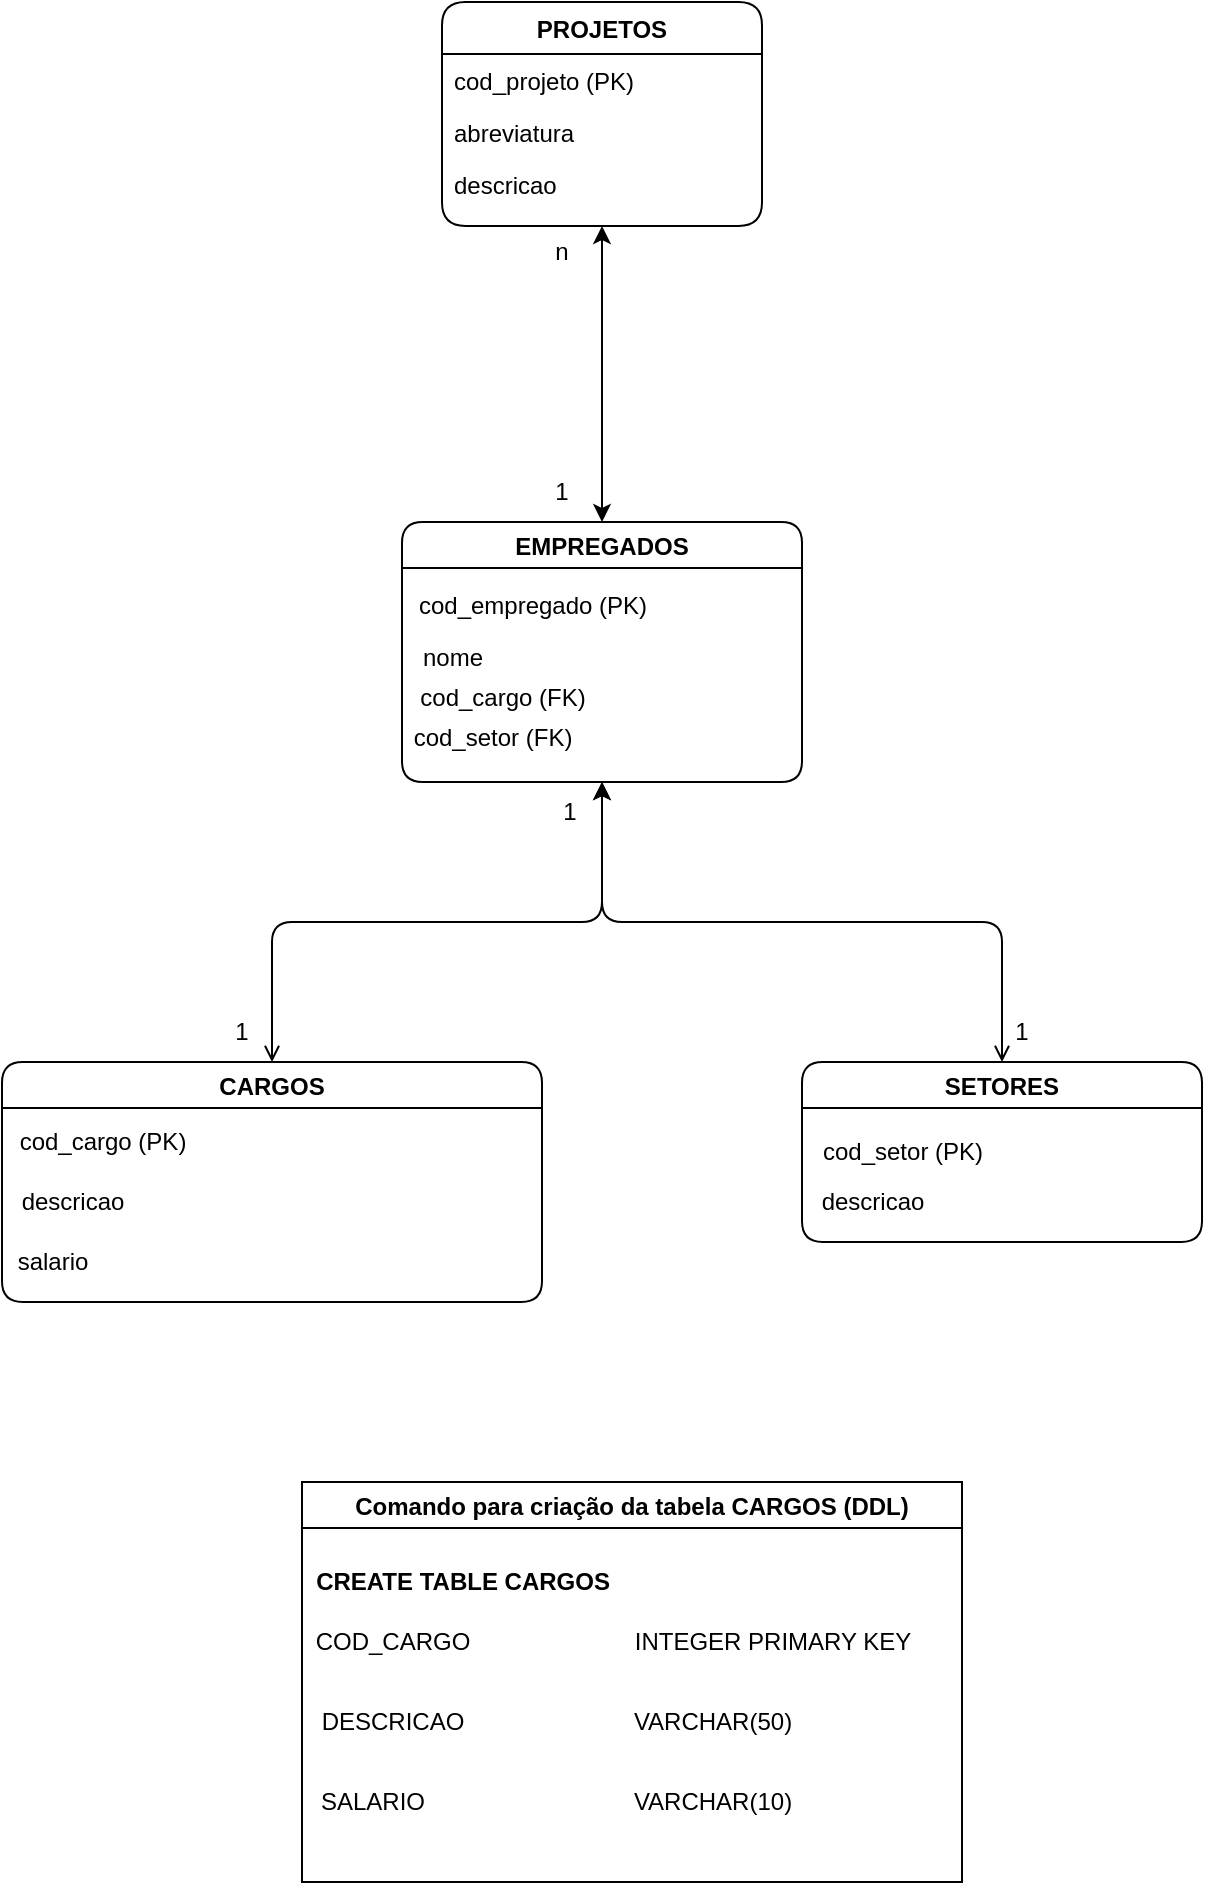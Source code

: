 <mxfile version="16.6.5" type="github">
  <diagram id="C5RBs43oDa-KdzZeNtuy" name="Page-1">
    <mxGraphModel dx="1422" dy="697" grid="1" gridSize="10" guides="1" tooltips="1" connect="1" arrows="1" fold="1" page="1" pageScale="1" pageWidth="827" pageHeight="1169" math="0" shadow="0">
      <root>
        <mxCell id="WIyWlLk6GJQsqaUBKTNV-0" />
        <mxCell id="WIyWlLk6GJQsqaUBKTNV-1" parent="WIyWlLk6GJQsqaUBKTNV-0" />
        <mxCell id="zkfFHV4jXpPFQw0GAbJ--0" value="PROJETOS" style="swimlane;fontStyle=1;align=center;verticalAlign=top;childLayout=stackLayout;horizontal=1;startSize=26;horizontalStack=0;resizeParent=1;resizeLast=0;collapsible=1;marginBottom=0;rounded=1;shadow=0;strokeWidth=1;" parent="WIyWlLk6GJQsqaUBKTNV-1" vertex="1">
          <mxGeometry x="360" y="30" width="160" height="112" as="geometry">
            <mxRectangle x="230" y="140" width="160" height="26" as="alternateBounds" />
          </mxGeometry>
        </mxCell>
        <mxCell id="zkfFHV4jXpPFQw0GAbJ--1" value="cod_projeto (PK)   " style="text;align=left;verticalAlign=top;spacingLeft=4;spacingRight=4;overflow=hidden;rotatable=0;points=[[0,0.5],[1,0.5]];portConstraint=eastwest;rounded=1;" parent="zkfFHV4jXpPFQw0GAbJ--0" vertex="1">
          <mxGeometry y="26" width="160" height="26" as="geometry" />
        </mxCell>
        <mxCell id="zkfFHV4jXpPFQw0GAbJ--2" value="abreviatura" style="text;align=left;verticalAlign=top;spacingLeft=4;spacingRight=4;overflow=hidden;rotatable=0;points=[[0,0.5],[1,0.5]];portConstraint=eastwest;rounded=1;shadow=0;html=0;" parent="zkfFHV4jXpPFQw0GAbJ--0" vertex="1">
          <mxGeometry y="52" width="160" height="26" as="geometry" />
        </mxCell>
        <mxCell id="zkfFHV4jXpPFQw0GAbJ--3" value="descricao" style="text;align=left;verticalAlign=top;spacingLeft=4;spacingRight=4;overflow=hidden;rotatable=0;points=[[0,0.5],[1,0.5]];portConstraint=eastwest;rounded=1;shadow=0;html=0;" parent="zkfFHV4jXpPFQw0GAbJ--0" vertex="1">
          <mxGeometry y="78" width="160" height="26" as="geometry" />
        </mxCell>
        <mxCell id="OhjyUA9g4-uEAYjSsHL0-1" value="EMPREGADOS" style="swimlane;rounded=1;" vertex="1" parent="WIyWlLk6GJQsqaUBKTNV-1">
          <mxGeometry x="340" y="290" width="200" height="130" as="geometry">
            <mxRectangle x="520" y="141" width="120" height="23" as="alternateBounds" />
          </mxGeometry>
        </mxCell>
        <mxCell id="OhjyUA9g4-uEAYjSsHL0-2" value="cod_empregado (PK)" style="text;html=1;align=center;verticalAlign=middle;resizable=0;points=[];autosize=1;strokeColor=none;fillColor=none;rounded=1;" vertex="1" parent="OhjyUA9g4-uEAYjSsHL0-1">
          <mxGeometry y="32" width="130" height="20" as="geometry" />
        </mxCell>
        <mxCell id="OhjyUA9g4-uEAYjSsHL0-3" value="nome" style="text;html=1;align=center;verticalAlign=middle;resizable=0;points=[];autosize=1;strokeColor=none;fillColor=none;rounded=1;" vertex="1" parent="OhjyUA9g4-uEAYjSsHL0-1">
          <mxGeometry y="58" width="50" height="20" as="geometry" />
        </mxCell>
        <mxCell id="OhjyUA9g4-uEAYjSsHL0-23" value="cod_cargo (FK)" style="text;html=1;align=center;verticalAlign=middle;resizable=0;points=[];autosize=1;strokeColor=none;fillColor=none;rounded=1;" vertex="1" parent="OhjyUA9g4-uEAYjSsHL0-1">
          <mxGeometry y="78" width="100" height="20" as="geometry" />
        </mxCell>
        <mxCell id="OhjyUA9g4-uEAYjSsHL0-26" value="cod_setor (FK)" style="text;html=1;align=center;verticalAlign=middle;resizable=0;points=[];autosize=1;strokeColor=none;fillColor=none;rounded=1;" vertex="1" parent="OhjyUA9g4-uEAYjSsHL0-1">
          <mxGeometry y="98" width="90" height="20" as="geometry" />
        </mxCell>
        <mxCell id="OhjyUA9g4-uEAYjSsHL0-6" value="n" style="text;html=1;strokeColor=none;fillColor=none;align=center;verticalAlign=middle;whiteSpace=wrap;rounded=1;" vertex="1" parent="WIyWlLk6GJQsqaUBKTNV-1">
          <mxGeometry x="400" y="150" width="40" height="10" as="geometry" />
        </mxCell>
        <mxCell id="OhjyUA9g4-uEAYjSsHL0-7" value="1" style="text;html=1;strokeColor=none;fillColor=none;align=center;verticalAlign=middle;whiteSpace=wrap;rounded=1;" vertex="1" parent="WIyWlLk6GJQsqaUBKTNV-1">
          <mxGeometry x="410" y="270" width="20" height="10" as="geometry" />
        </mxCell>
        <mxCell id="OhjyUA9g4-uEAYjSsHL0-21" style="edgeStyle=orthogonalEdgeStyle;rounded=1;orthogonalLoop=1;jettySize=auto;html=1;exitX=0.5;exitY=0;exitDx=0;exitDy=0;entryX=0.5;entryY=1;entryDx=0;entryDy=0;startArrow=open;startFill=0;" edge="1" parent="WIyWlLk6GJQsqaUBKTNV-1" source="OhjyUA9g4-uEAYjSsHL0-8" target="OhjyUA9g4-uEAYjSsHL0-1">
          <mxGeometry relative="1" as="geometry" />
        </mxCell>
        <mxCell id="OhjyUA9g4-uEAYjSsHL0-8" value="CARGOS" style="swimlane;rounded=1;" vertex="1" parent="WIyWlLk6GJQsqaUBKTNV-1">
          <mxGeometry x="140" y="560" width="270" height="120" as="geometry" />
        </mxCell>
        <mxCell id="OhjyUA9g4-uEAYjSsHL0-9" value="cod_cargo (PK)" style="text;html=1;align=center;verticalAlign=middle;resizable=0;points=[];autosize=1;strokeColor=none;fillColor=none;rounded=1;" vertex="1" parent="OhjyUA9g4-uEAYjSsHL0-8">
          <mxGeometry y="30" width="100" height="20" as="geometry" />
        </mxCell>
        <mxCell id="OhjyUA9g4-uEAYjSsHL0-13" value="salario" style="text;html=1;align=center;verticalAlign=middle;resizable=0;points=[];autosize=1;strokeColor=none;fillColor=none;rounded=1;" vertex="1" parent="OhjyUA9g4-uEAYjSsHL0-8">
          <mxGeometry y="90" width="50" height="20" as="geometry" />
        </mxCell>
        <mxCell id="OhjyUA9g4-uEAYjSsHL0-12" value="descricao" style="text;html=1;align=center;verticalAlign=middle;resizable=0;points=[];autosize=1;strokeColor=none;fillColor=none;rounded=1;" vertex="1" parent="OhjyUA9g4-uEAYjSsHL0-8">
          <mxGeometry y="60" width="70" height="20" as="geometry" />
        </mxCell>
        <mxCell id="OhjyUA9g4-uEAYjSsHL0-14" value="" style="endArrow=classic;startArrow=classic;html=1;rounded=1;entryX=0.5;entryY=1;entryDx=0;entryDy=0;exitX=0.5;exitY=0;exitDx=0;exitDy=0;" edge="1" parent="WIyWlLk6GJQsqaUBKTNV-1" source="OhjyUA9g4-uEAYjSsHL0-1" target="zkfFHV4jXpPFQw0GAbJ--0">
          <mxGeometry width="50" height="50" relative="1" as="geometry">
            <mxPoint x="580" y="410" as="sourcePoint" />
            <mxPoint x="630" y="360" as="targetPoint" />
          </mxGeometry>
        </mxCell>
        <mxCell id="OhjyUA9g4-uEAYjSsHL0-22" style="edgeStyle=orthogonalEdgeStyle;rounded=1;orthogonalLoop=1;jettySize=auto;html=1;exitX=0.5;exitY=0;exitDx=0;exitDy=0;entryX=0.5;entryY=1;entryDx=0;entryDy=0;startArrow=open;startFill=0;" edge="1" parent="WIyWlLk6GJQsqaUBKTNV-1" source="OhjyUA9g4-uEAYjSsHL0-18" target="OhjyUA9g4-uEAYjSsHL0-1">
          <mxGeometry relative="1" as="geometry" />
        </mxCell>
        <mxCell id="OhjyUA9g4-uEAYjSsHL0-18" value="SETORES" style="swimlane;rounded=1;" vertex="1" parent="WIyWlLk6GJQsqaUBKTNV-1">
          <mxGeometry x="540" y="560" width="200" height="90" as="geometry" />
        </mxCell>
        <mxCell id="OhjyUA9g4-uEAYjSsHL0-19" value="cod_setor (PK)" style="text;html=1;align=center;verticalAlign=middle;resizable=0;points=[];autosize=1;strokeColor=none;fillColor=none;rounded=1;" vertex="1" parent="OhjyUA9g4-uEAYjSsHL0-18">
          <mxGeometry y="35" width="100" height="20" as="geometry" />
        </mxCell>
        <mxCell id="OhjyUA9g4-uEAYjSsHL0-20" value="descricao" style="text;html=1;align=center;verticalAlign=middle;resizable=0;points=[];autosize=1;strokeColor=none;fillColor=none;rounded=1;" vertex="1" parent="OhjyUA9g4-uEAYjSsHL0-18">
          <mxGeometry y="60" width="70" height="20" as="geometry" />
        </mxCell>
        <mxCell id="OhjyUA9g4-uEAYjSsHL0-28" value="1" style="text;html=1;strokeColor=none;fillColor=none;align=center;verticalAlign=middle;whiteSpace=wrap;rounded=1;" vertex="1" parent="WIyWlLk6GJQsqaUBKTNV-1">
          <mxGeometry x="414" y="430" width="20" height="10" as="geometry" />
        </mxCell>
        <mxCell id="OhjyUA9g4-uEAYjSsHL0-29" value="1" style="text;html=1;strokeColor=none;fillColor=none;align=center;verticalAlign=middle;whiteSpace=wrap;rounded=1;" vertex="1" parent="WIyWlLk6GJQsqaUBKTNV-1">
          <mxGeometry x="250" y="540" width="20" height="10" as="geometry" />
        </mxCell>
        <mxCell id="OhjyUA9g4-uEAYjSsHL0-30" value="1" style="text;html=1;strokeColor=none;fillColor=none;align=center;verticalAlign=middle;whiteSpace=wrap;rounded=1;" vertex="1" parent="WIyWlLk6GJQsqaUBKTNV-1">
          <mxGeometry x="640" y="540" width="20" height="10" as="geometry" />
        </mxCell>
        <mxCell id="OhjyUA9g4-uEAYjSsHL0-33" value="Comando para criação da tabela CARGOS (DDL)" style="swimlane;" vertex="1" parent="WIyWlLk6GJQsqaUBKTNV-1">
          <mxGeometry x="290" y="770" width="330" height="200" as="geometry" />
        </mxCell>
        <mxCell id="OhjyUA9g4-uEAYjSsHL0-34" value="CREATE TABLE CARGOS" style="text;html=1;align=center;verticalAlign=middle;resizable=0;points=[];autosize=1;strokeColor=none;fillColor=none;fontStyle=1" vertex="1" parent="OhjyUA9g4-uEAYjSsHL0-33">
          <mxGeometry y="40" width="160" height="20" as="geometry" />
        </mxCell>
        <mxCell id="OhjyUA9g4-uEAYjSsHL0-35" value="COD_CARGO" style="text;html=1;align=center;verticalAlign=middle;resizable=0;points=[];autosize=1;strokeColor=none;fillColor=none;" vertex="1" parent="OhjyUA9g4-uEAYjSsHL0-33">
          <mxGeometry y="70" width="90" height="20" as="geometry" />
        </mxCell>
        <mxCell id="OhjyUA9g4-uEAYjSsHL0-36" value="DESCRICAO" style="text;html=1;align=center;verticalAlign=middle;resizable=0;points=[];autosize=1;strokeColor=none;fillColor=none;" vertex="1" parent="OhjyUA9g4-uEAYjSsHL0-33">
          <mxGeometry y="110" width="90" height="20" as="geometry" />
        </mxCell>
        <mxCell id="OhjyUA9g4-uEAYjSsHL0-37" value="SALARIO" style="text;html=1;align=center;verticalAlign=middle;resizable=0;points=[];autosize=1;strokeColor=none;fillColor=none;" vertex="1" parent="OhjyUA9g4-uEAYjSsHL0-33">
          <mxGeometry y="150" width="70" height="20" as="geometry" />
        </mxCell>
        <mxCell id="OhjyUA9g4-uEAYjSsHL0-39" value="VARCHAR(50)" style="text;html=1;align=center;verticalAlign=middle;resizable=0;points=[];autosize=1;strokeColor=none;fillColor=none;" vertex="1" parent="OhjyUA9g4-uEAYjSsHL0-33">
          <mxGeometry x="160" y="110" width="90" height="20" as="geometry" />
        </mxCell>
        <mxCell id="OhjyUA9g4-uEAYjSsHL0-40" value="VARCHAR(10)" style="text;html=1;align=center;verticalAlign=middle;resizable=0;points=[];autosize=1;strokeColor=none;fillColor=none;" vertex="1" parent="OhjyUA9g4-uEAYjSsHL0-33">
          <mxGeometry x="160" y="150" width="90" height="20" as="geometry" />
        </mxCell>
        <mxCell id="OhjyUA9g4-uEAYjSsHL0-38" value="INTEGER PRIMARY KEY" style="text;html=1;align=center;verticalAlign=middle;resizable=0;points=[];autosize=1;strokeColor=none;fillColor=none;" vertex="1" parent="OhjyUA9g4-uEAYjSsHL0-33">
          <mxGeometry x="160" y="70" width="150" height="20" as="geometry" />
        </mxCell>
      </root>
    </mxGraphModel>
  </diagram>
</mxfile>
